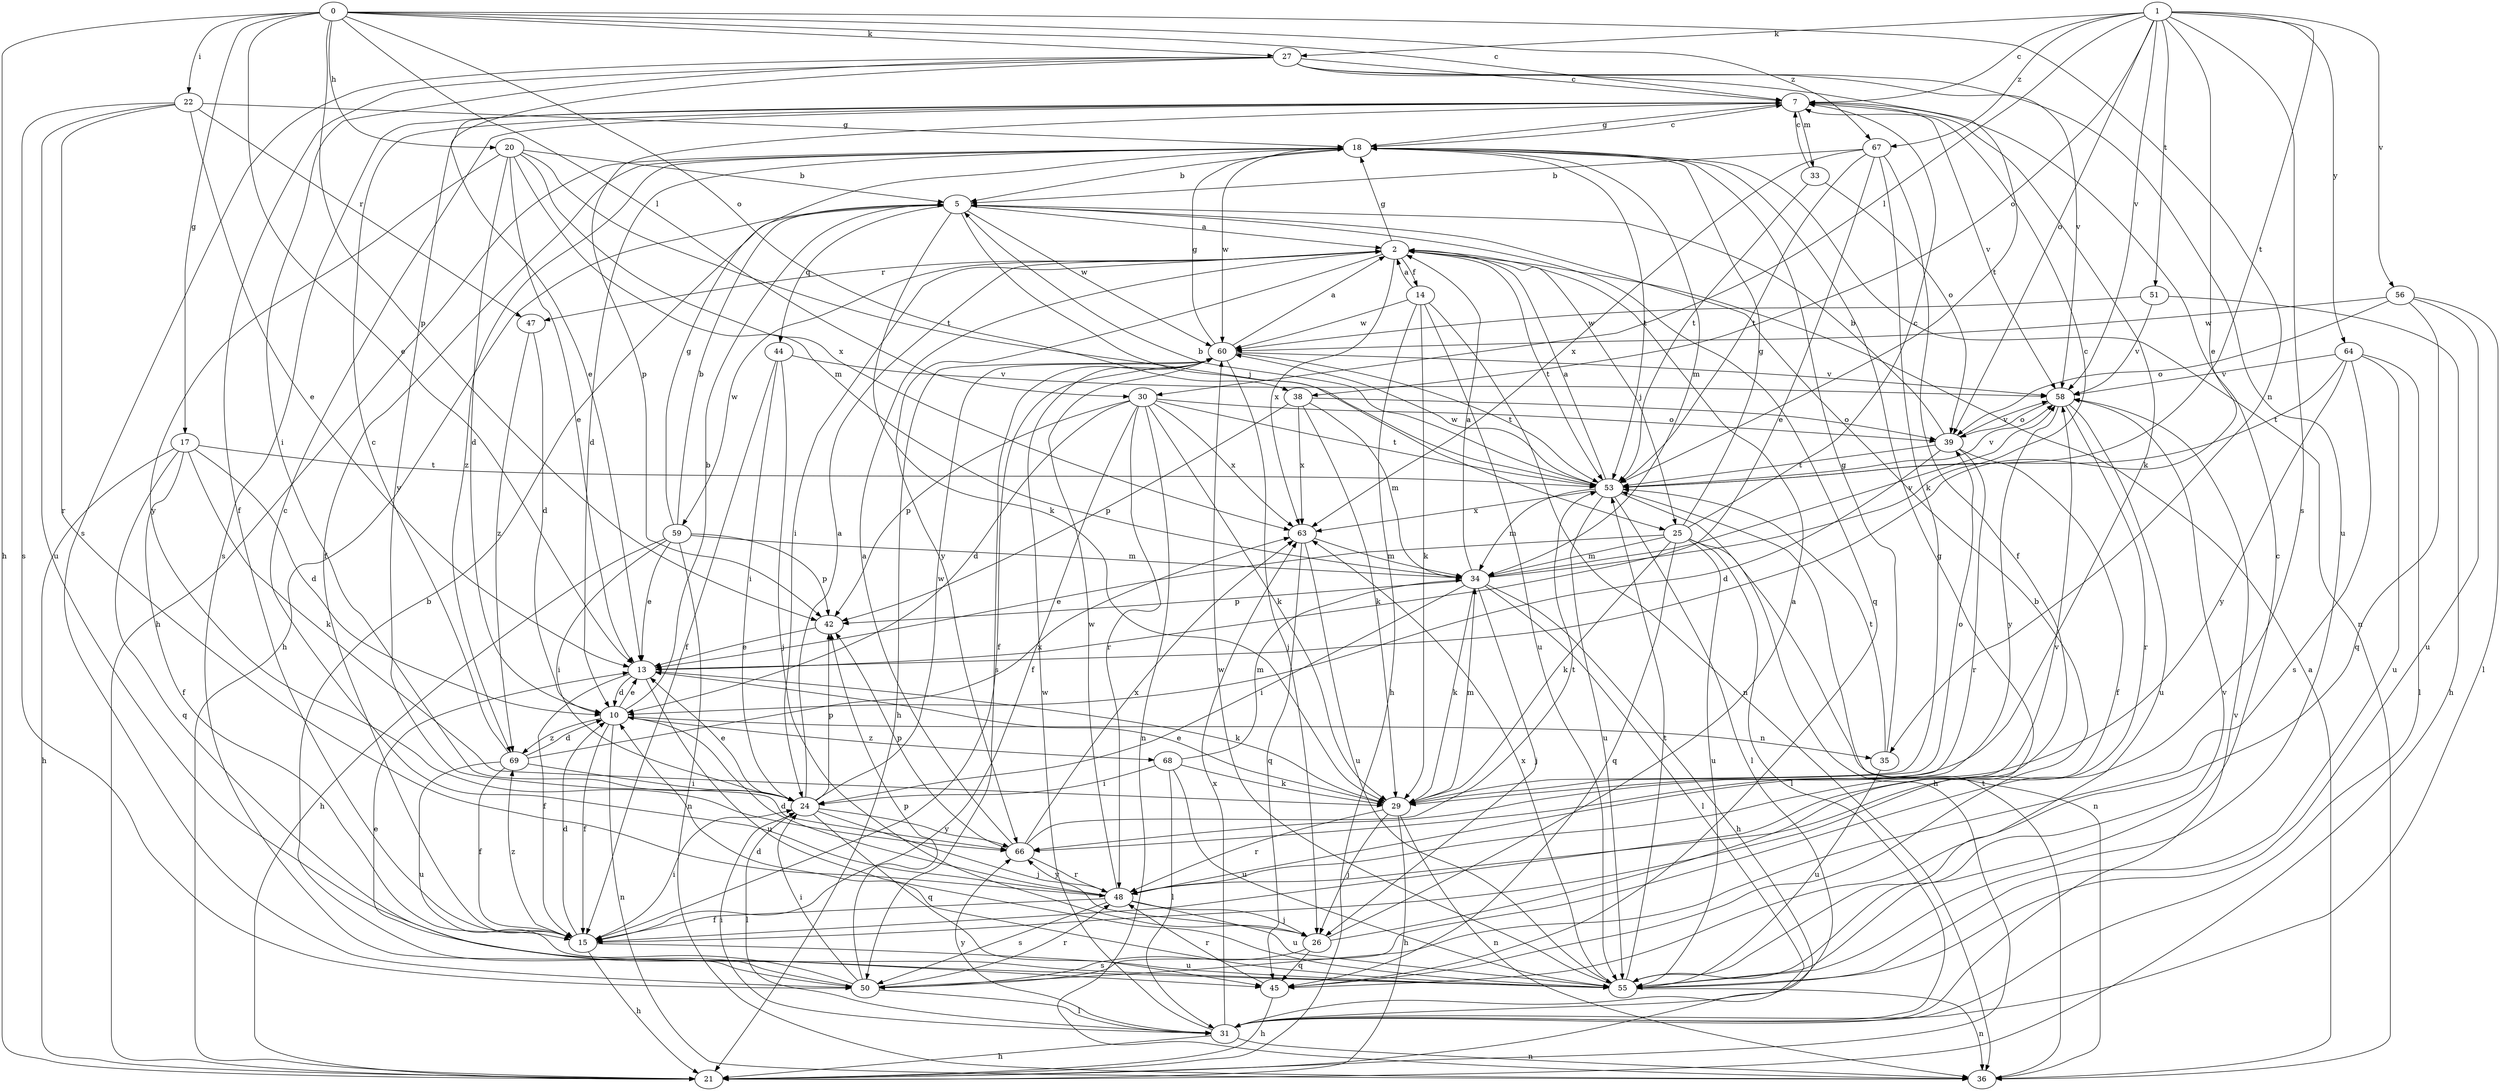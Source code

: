 strict digraph  {
0;
1;
2;
5;
7;
10;
13;
14;
15;
17;
18;
20;
21;
22;
24;
25;
26;
27;
29;
30;
31;
33;
34;
35;
36;
38;
39;
42;
44;
45;
47;
48;
50;
51;
53;
55;
56;
58;
59;
60;
63;
64;
66;
67;
68;
69;
0 -> 7  [label=c];
0 -> 13  [label=e];
0 -> 17  [label=g];
0 -> 20  [label=h];
0 -> 21  [label=h];
0 -> 22  [label=i];
0 -> 27  [label=k];
0 -> 30  [label=l];
0 -> 35  [label=n];
0 -> 38  [label=o];
0 -> 42  [label=p];
0 -> 67  [label=z];
1 -> 7  [label=c];
1 -> 13  [label=e];
1 -> 27  [label=k];
1 -> 30  [label=l];
1 -> 38  [label=o];
1 -> 39  [label=o];
1 -> 50  [label=s];
1 -> 51  [label=t];
1 -> 53  [label=t];
1 -> 56  [label=v];
1 -> 58  [label=v];
1 -> 64  [label=y];
1 -> 67  [label=z];
2 -> 14  [label=f];
2 -> 18  [label=g];
2 -> 24  [label=i];
2 -> 25  [label=j];
2 -> 47  [label=r];
2 -> 53  [label=t];
2 -> 59  [label=w];
2 -> 63  [label=x];
2 -> 66  [label=y];
5 -> 2  [label=a];
5 -> 21  [label=h];
5 -> 25  [label=j];
5 -> 29  [label=k];
5 -> 44  [label=q];
5 -> 45  [label=q];
5 -> 60  [label=w];
7 -> 18  [label=g];
7 -> 29  [label=k];
7 -> 33  [label=m];
7 -> 42  [label=p];
7 -> 50  [label=s];
7 -> 58  [label=v];
7 -> 66  [label=y];
10 -> 5  [label=b];
10 -> 13  [label=e];
10 -> 15  [label=f];
10 -> 35  [label=n];
10 -> 36  [label=n];
10 -> 68  [label=z];
10 -> 69  [label=z];
13 -> 10  [label=d];
13 -> 15  [label=f];
13 -> 29  [label=k];
13 -> 55  [label=u];
14 -> 2  [label=a];
14 -> 21  [label=h];
14 -> 29  [label=k];
14 -> 36  [label=n];
14 -> 55  [label=u];
14 -> 60  [label=w];
15 -> 10  [label=d];
15 -> 21  [label=h];
15 -> 24  [label=i];
15 -> 55  [label=u];
15 -> 69  [label=z];
17 -> 10  [label=d];
17 -> 15  [label=f];
17 -> 21  [label=h];
17 -> 29  [label=k];
17 -> 45  [label=q];
17 -> 53  [label=t];
18 -> 5  [label=b];
18 -> 7  [label=c];
18 -> 10  [label=d];
18 -> 15  [label=f];
18 -> 21  [label=h];
18 -> 34  [label=m];
18 -> 36  [label=n];
18 -> 53  [label=t];
18 -> 60  [label=w];
18 -> 69  [label=z];
20 -> 5  [label=b];
20 -> 10  [label=d];
20 -> 13  [label=e];
20 -> 34  [label=m];
20 -> 53  [label=t];
20 -> 63  [label=x];
20 -> 66  [label=y];
22 -> 13  [label=e];
22 -> 18  [label=g];
22 -> 47  [label=r];
22 -> 48  [label=r];
22 -> 50  [label=s];
22 -> 55  [label=u];
24 -> 2  [label=a];
24 -> 13  [label=e];
24 -> 26  [label=j];
24 -> 31  [label=l];
24 -> 42  [label=p];
24 -> 45  [label=q];
24 -> 60  [label=w];
24 -> 66  [label=y];
25 -> 7  [label=c];
25 -> 13  [label=e];
25 -> 18  [label=g];
25 -> 29  [label=k];
25 -> 31  [label=l];
25 -> 34  [label=m];
25 -> 36  [label=n];
25 -> 45  [label=q];
25 -> 55  [label=u];
26 -> 2  [label=a];
26 -> 18  [label=g];
26 -> 45  [label=q];
26 -> 50  [label=s];
27 -> 7  [label=c];
27 -> 13  [label=e];
27 -> 15  [label=f];
27 -> 24  [label=i];
27 -> 50  [label=s];
27 -> 53  [label=t];
27 -> 55  [label=u];
27 -> 58  [label=v];
29 -> 13  [label=e];
29 -> 21  [label=h];
29 -> 26  [label=j];
29 -> 34  [label=m];
29 -> 36  [label=n];
29 -> 39  [label=o];
29 -> 48  [label=r];
30 -> 10  [label=d];
30 -> 15  [label=f];
30 -> 29  [label=k];
30 -> 36  [label=n];
30 -> 39  [label=o];
30 -> 42  [label=p];
30 -> 48  [label=r];
30 -> 53  [label=t];
30 -> 63  [label=x];
31 -> 21  [label=h];
31 -> 24  [label=i];
31 -> 36  [label=n];
31 -> 58  [label=v];
31 -> 60  [label=w];
31 -> 63  [label=x];
31 -> 66  [label=y];
33 -> 7  [label=c];
33 -> 39  [label=o];
33 -> 53  [label=t];
34 -> 2  [label=a];
34 -> 7  [label=c];
34 -> 21  [label=h];
34 -> 24  [label=i];
34 -> 26  [label=j];
34 -> 29  [label=k];
34 -> 31  [label=l];
34 -> 42  [label=p];
34 -> 58  [label=v];
35 -> 18  [label=g];
35 -> 53  [label=t];
35 -> 55  [label=u];
36 -> 2  [label=a];
36 -> 53  [label=t];
38 -> 29  [label=k];
38 -> 34  [label=m];
38 -> 39  [label=o];
38 -> 42  [label=p];
38 -> 63  [label=x];
39 -> 5  [label=b];
39 -> 10  [label=d];
39 -> 15  [label=f];
39 -> 48  [label=r];
39 -> 53  [label=t];
39 -> 58  [label=v];
42 -> 13  [label=e];
44 -> 15  [label=f];
44 -> 24  [label=i];
44 -> 26  [label=j];
44 -> 58  [label=v];
45 -> 5  [label=b];
45 -> 21  [label=h];
45 -> 48  [label=r];
47 -> 10  [label=d];
47 -> 69  [label=z];
48 -> 7  [label=c];
48 -> 10  [label=d];
48 -> 15  [label=f];
48 -> 26  [label=j];
48 -> 50  [label=s];
48 -> 55  [label=u];
48 -> 58  [label=v];
48 -> 60  [label=w];
48 -> 66  [label=y];
50 -> 5  [label=b];
50 -> 13  [label=e];
50 -> 24  [label=i];
50 -> 31  [label=l];
50 -> 42  [label=p];
50 -> 48  [label=r];
51 -> 21  [label=h];
51 -> 58  [label=v];
51 -> 60  [label=w];
53 -> 2  [label=a];
53 -> 5  [label=b];
53 -> 21  [label=h];
53 -> 31  [label=l];
53 -> 34  [label=m];
53 -> 55  [label=u];
53 -> 58  [label=v];
53 -> 60  [label=w];
53 -> 63  [label=x];
55 -> 7  [label=c];
55 -> 10  [label=d];
55 -> 36  [label=n];
55 -> 53  [label=t];
55 -> 58  [label=v];
55 -> 60  [label=w];
55 -> 63  [label=x];
56 -> 31  [label=l];
56 -> 39  [label=o];
56 -> 45  [label=q];
56 -> 55  [label=u];
56 -> 60  [label=w];
58 -> 39  [label=o];
58 -> 48  [label=r];
58 -> 55  [label=u];
58 -> 66  [label=y];
59 -> 5  [label=b];
59 -> 13  [label=e];
59 -> 18  [label=g];
59 -> 21  [label=h];
59 -> 24  [label=i];
59 -> 34  [label=m];
59 -> 36  [label=n];
59 -> 42  [label=p];
60 -> 2  [label=a];
60 -> 15  [label=f];
60 -> 18  [label=g];
60 -> 21  [label=h];
60 -> 26  [label=j];
60 -> 50  [label=s];
60 -> 53  [label=t];
60 -> 58  [label=v];
63 -> 34  [label=m];
63 -> 45  [label=q];
63 -> 55  [label=u];
64 -> 31  [label=l];
64 -> 50  [label=s];
64 -> 53  [label=t];
64 -> 55  [label=u];
64 -> 58  [label=v];
64 -> 66  [label=y];
66 -> 2  [label=a];
66 -> 42  [label=p];
66 -> 48  [label=r];
66 -> 53  [label=t];
66 -> 63  [label=x];
67 -> 5  [label=b];
67 -> 13  [label=e];
67 -> 15  [label=f];
67 -> 29  [label=k];
67 -> 53  [label=t];
67 -> 63  [label=x];
68 -> 24  [label=i];
68 -> 29  [label=k];
68 -> 31  [label=l];
68 -> 34  [label=m];
68 -> 55  [label=u];
69 -> 7  [label=c];
69 -> 10  [label=d];
69 -> 15  [label=f];
69 -> 24  [label=i];
69 -> 55  [label=u];
69 -> 63  [label=x];
}
